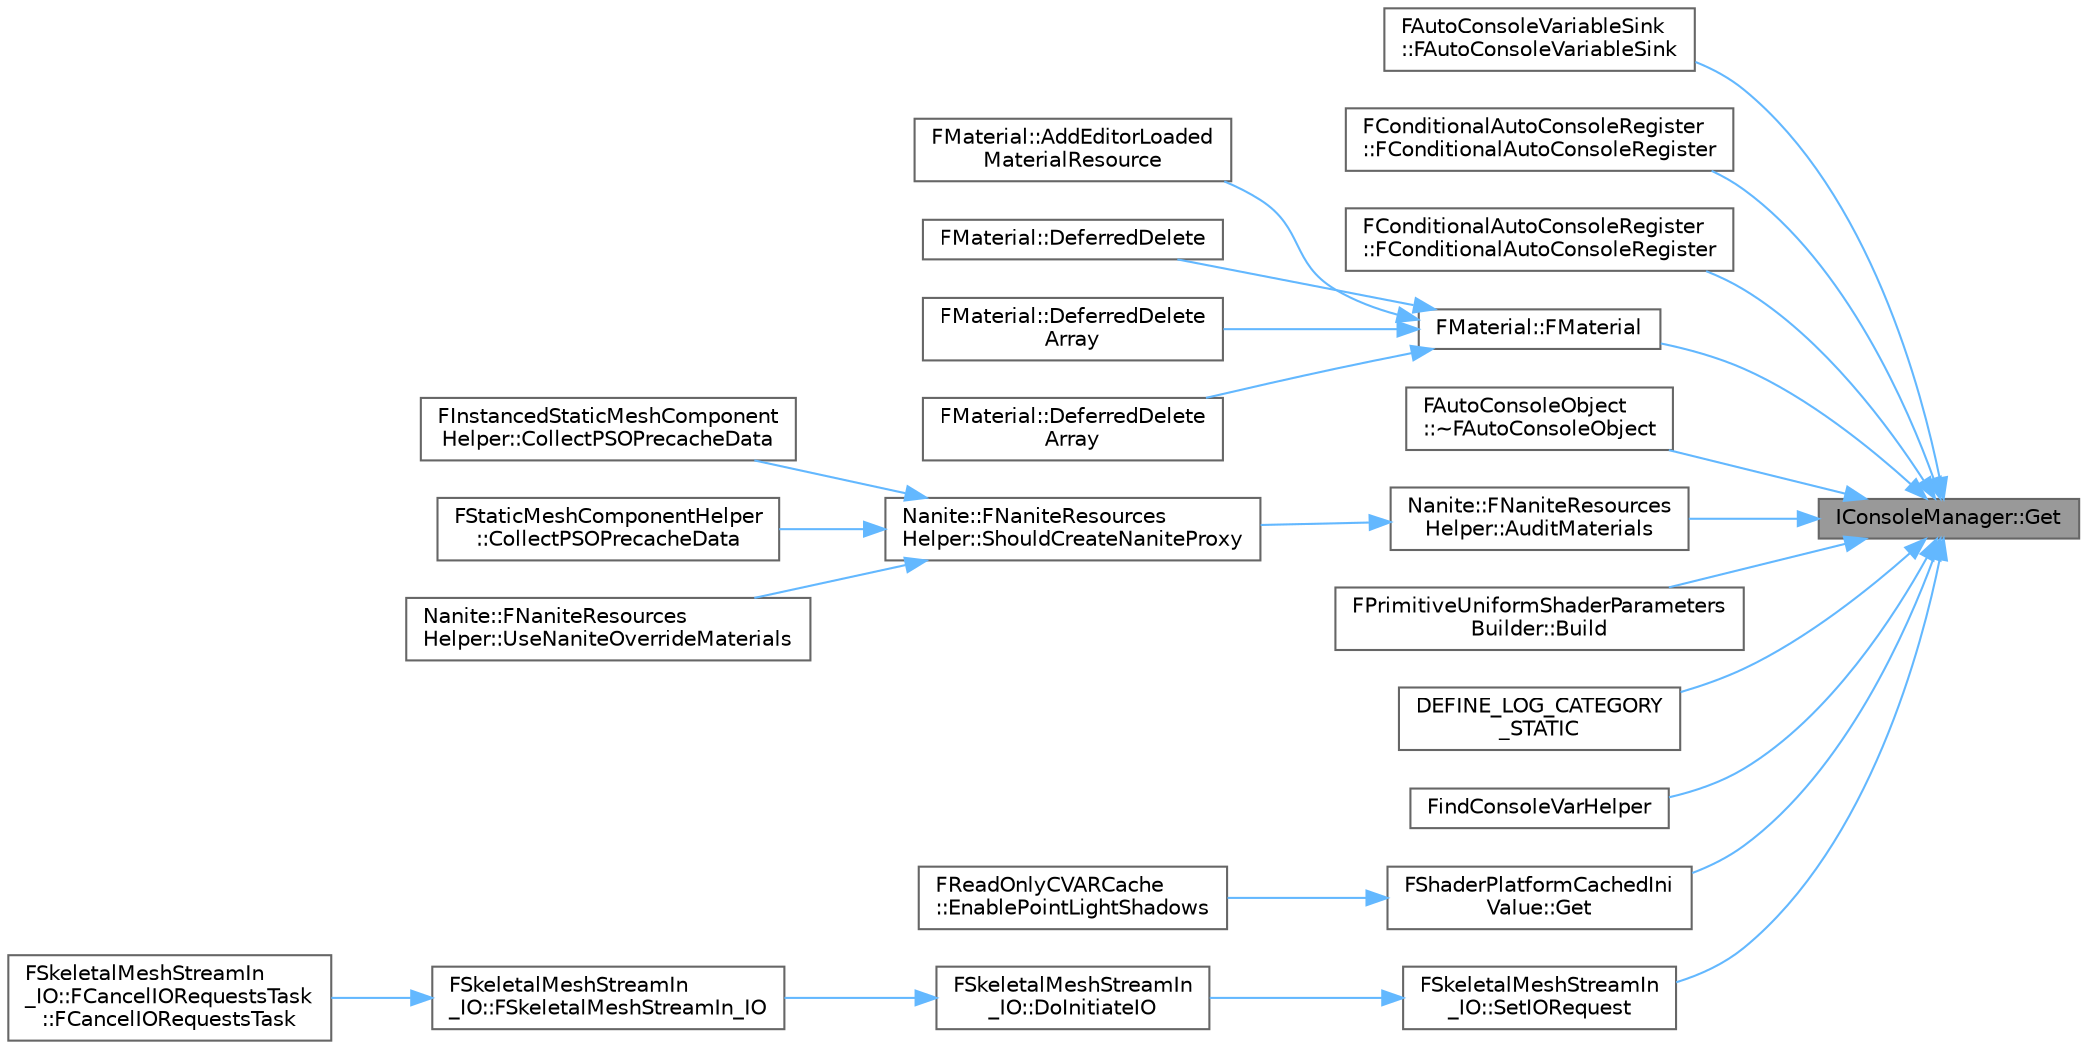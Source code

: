 digraph "IConsoleManager::Get"
{
 // INTERACTIVE_SVG=YES
 // LATEX_PDF_SIZE
  bgcolor="transparent";
  edge [fontname=Helvetica,fontsize=10,labelfontname=Helvetica,labelfontsize=10];
  node [fontname=Helvetica,fontsize=10,shape=box,height=0.2,width=0.4];
  rankdir="RL";
  Node1 [id="Node000001",label="IConsoleManager::Get",height=0.2,width=0.4,color="gray40", fillcolor="grey60", style="filled", fontcolor="black",tooltip="Returns the singleton for the console manager."];
  Node1 -> Node2 [id="edge1_Node000001_Node000002",dir="back",color="steelblue1",style="solid",tooltip=" "];
  Node2 [id="Node000002",label="FAutoConsoleVariableSink\l::FAutoConsoleVariableSink",height=0.2,width=0.4,color="grey40", fillcolor="white", style="filled",URL="$db/d58/classFAutoConsoleVariableSink.html#a8c1fd1b13d940dbf00cf5a5b37bcb15e",tooltip="Constructor, saves the argument for future removal from the console variable system."];
  Node1 -> Node3 [id="edge2_Node000001_Node000003",dir="back",color="steelblue1",style="solid",tooltip=" "];
  Node3 [id="Node000003",label="FConditionalAutoConsoleRegister\l::FConditionalAutoConsoleRegister",height=0.2,width=0.4,color="grey40", fillcolor="white", style="filled",URL="$df/d26/structFConditionalAutoConsoleRegister.html#a97a362acd80e6c53ef59de189a473ee9",tooltip=" "];
  Node1 -> Node4 [id="edge3_Node000001_Node000004",dir="back",color="steelblue1",style="solid",tooltip=" "];
  Node4 [id="Node000004",label="FConditionalAutoConsoleRegister\l::FConditionalAutoConsoleRegister",height=0.2,width=0.4,color="grey40", fillcolor="white", style="filled",URL="$df/d26/structFConditionalAutoConsoleRegister.html#aa0ca0ee00a61785469c0681670687b28",tooltip=" "];
  Node1 -> Node5 [id="edge4_Node000001_Node000005",dir="back",color="steelblue1",style="solid",tooltip=" "];
  Node5 [id="Node000005",label="FMaterial::FMaterial",height=0.2,width=0.4,color="grey40", fillcolor="white", style="filled",URL="$db/d78/classFMaterial.html#af1c9f1bca8138961c9fc2f794ce160cc",tooltip="Minimal initialization constructor."];
  Node5 -> Node6 [id="edge5_Node000005_Node000006",dir="back",color="steelblue1",style="solid",tooltip=" "];
  Node6 [id="Node000006",label="FMaterial::AddEditorLoaded\lMaterialResource",height=0.2,width=0.4,color="grey40", fillcolor="white", style="filled",URL="$db/d78/classFMaterial.html#a29e2ee9a27623c6dd7e5668fb8163de3",tooltip="Adds an FMaterial to the global list."];
  Node5 -> Node7 [id="edge6_Node000005_Node000007",dir="back",color="steelblue1",style="solid",tooltip=" "];
  Node7 [id="Node000007",label="FMaterial::DeferredDelete",height=0.2,width=0.4,color="grey40", fillcolor="white", style="filled",URL="$db/d78/classFMaterial.html#ad3e2b477b5b9804a47177ec19b494733",tooltip=" "];
  Node5 -> Node8 [id="edge7_Node000005_Node000008",dir="back",color="steelblue1",style="solid",tooltip=" "];
  Node8 [id="Node000008",label="FMaterial::DeferredDelete\lArray",height=0.2,width=0.4,color="grey40", fillcolor="white", style="filled",URL="$db/d78/classFMaterial.html#aedf4668bb2d6d34af854511c1c693d57",tooltip=" "];
  Node5 -> Node9 [id="edge8_Node000005_Node000009",dir="back",color="steelblue1",style="solid",tooltip=" "];
  Node9 [id="Node000009",label="FMaterial::DeferredDelete\lArray",height=0.2,width=0.4,color="grey40", fillcolor="white", style="filled",URL="$db/d78/classFMaterial.html#aa4af1c664b79253a03638e9081f8233b",tooltip=" "];
  Node1 -> Node10 [id="edge9_Node000001_Node000010",dir="back",color="steelblue1",style="solid",tooltip=" "];
  Node10 [id="Node000010",label="FAutoConsoleObject\l::~FAutoConsoleObject",height=0.2,width=0.4,color="grey40", fillcolor="white", style="filled",URL="$dd/d5e/classFAutoConsoleObject.html#a2588fcf8a6f34fee1948e51fc5d2fd85",tooltip="Destructor, removes the console object."];
  Node1 -> Node11 [id="edge10_Node000001_Node000011",dir="back",color="steelblue1",style="solid",tooltip=" "];
  Node11 [id="Node000011",label="Nanite::FNaniteResources\lHelper::AuditMaterials",height=0.2,width=0.4,color="grey40", fillcolor="white", style="filled",URL="$d3/d5c/classNanite_1_1FNaniteResourcesHelper.html#a5390dc92ad400c7202441b2506f0a5a9",tooltip=" "];
  Node11 -> Node12 [id="edge11_Node000011_Node000012",dir="back",color="steelblue1",style="solid",tooltip=" "];
  Node12 [id="Node000012",label="Nanite::FNaniteResources\lHelper::ShouldCreateNaniteProxy",height=0.2,width=0.4,color="grey40", fillcolor="white", style="filled",URL="$d3/d5c/classNanite_1_1FNaniteResourcesHelper.html#a8263757f5c75410896d13d161dc3c5e2",tooltip=" "];
  Node12 -> Node13 [id="edge12_Node000012_Node000013",dir="back",color="steelblue1",style="solid",tooltip=" "];
  Node13 [id="Node000013",label="FInstancedStaticMeshComponent\lHelper::CollectPSOPrecacheData",height=0.2,width=0.4,color="grey40", fillcolor="white", style="filled",URL="$df/d11/classFInstancedStaticMeshComponentHelper.html#aca1997d72d513449718e1588097190de",tooltip=" "];
  Node12 -> Node14 [id="edge13_Node000012_Node000014",dir="back",color="steelblue1",style="solid",tooltip=" "];
  Node14 [id="Node000014",label="FStaticMeshComponentHelper\l::CollectPSOPrecacheData",height=0.2,width=0.4,color="grey40", fillcolor="white", style="filled",URL="$dd/d61/classFStaticMeshComponentHelper.html#a82872487b143f62f9b6841aacf73a2dc",tooltip=" "];
  Node12 -> Node15 [id="edge14_Node000012_Node000015",dir="back",color="steelblue1",style="solid",tooltip=" "];
  Node15 [id="Node000015",label="Nanite::FNaniteResources\lHelper::UseNaniteOverrideMaterials",height=0.2,width=0.4,color="grey40", fillcolor="white", style="filled",URL="$d3/d5c/classNanite_1_1FNaniteResourcesHelper.html#a1b2474227ba98e80befe8c2268a797f9",tooltip=" "];
  Node1 -> Node16 [id="edge15_Node000001_Node000016",dir="back",color="steelblue1",style="solid",tooltip=" "];
  Node16 [id="Node000016",label="FPrimitiveUniformShaderParameters\lBuilder::Build",height=0.2,width=0.4,color="grey40", fillcolor="white", style="filled",URL="$d3/dc5/structFPrimitiveUniformShaderParametersBuilder.html#a2f91a70b5817548444ed0d148e767c66",tooltip=" "];
  Node1 -> Node17 [id="edge16_Node000001_Node000017",dir="back",color="steelblue1",style="solid",tooltip=" "];
  Node17 [id="Node000017",label="DEFINE_LOG_CATEGORY\l_STATIC",height=0.2,width=0.4,color="grey40", fillcolor="white", style="filled",URL="$dc/de5/AndroidWindowUtils_8h.html#a51557b88e968e7680f97a1975639a3fe",tooltip=" "];
  Node1 -> Node18 [id="edge17_Node000001_Node000018",dir="back",color="steelblue1",style="solid",tooltip=" "];
  Node18 [id="Node000018",label="FindConsoleVarHelper",height=0.2,width=0.4,color="grey40", fillcolor="white", style="filled",URL="$d2/d65/NetworkPredictionCVars_8h.html#ae4abbabda4839ec70bbd8ccdcd7a6dec",tooltip=" "];
  Node1 -> Node19 [id="edge18_Node000001_Node000019",dir="back",color="steelblue1",style="solid",tooltip=" "];
  Node19 [id="Node000019",label="FShaderPlatformCachedIni\lValue::Get",height=0.2,width=0.4,color="grey40", fillcolor="white", style="filled",URL="$df/db6/structFShaderPlatformCachedIniValue.html#a40e46638ca3c72e0b4533f2943b82f54",tooltip=" "];
  Node19 -> Node20 [id="edge19_Node000019_Node000020",dir="back",color="steelblue1",style="solid",tooltip=" "];
  Node20 [id="Node000020",label="FReadOnlyCVARCache\l::EnablePointLightShadows",height=0.2,width=0.4,color="grey40", fillcolor="white", style="filled",URL="$db/d33/structFReadOnlyCVARCache.html#afe8cb69c101dd4e989e75f9e8a7041a9",tooltip=" "];
  Node1 -> Node21 [id="edge20_Node000001_Node000021",dir="back",color="steelblue1",style="solid",tooltip=" "];
  Node21 [id="Node000021",label="FSkeletalMeshStreamIn\l_IO::SetIORequest",height=0.2,width=0.4,color="grey40", fillcolor="white", style="filled",URL="$d3/d9e/classFSkeletalMeshStreamIn__IO.html#a17d88077014cdfb3e0420865f2c0b256",tooltip="Create a new async IO request to read in LOD data."];
  Node21 -> Node22 [id="edge21_Node000021_Node000022",dir="back",color="steelblue1",style="solid",tooltip=" "];
  Node22 [id="Node000022",label="FSkeletalMeshStreamIn\l_IO::DoInitiateIO",height=0.2,width=0.4,color="grey40", fillcolor="white", style="filled",URL="$d3/d9e/classFSkeletalMeshStreamIn__IO.html#a564fa1e1f02f67f9d6c988f2ad95620a",tooltip=" "];
  Node22 -> Node23 [id="edge22_Node000022_Node000023",dir="back",color="steelblue1",style="solid",tooltip=" "];
  Node23 [id="Node000023",label="FSkeletalMeshStreamIn\l_IO::FSkeletalMeshStreamIn_IO",height=0.2,width=0.4,color="grey40", fillcolor="white", style="filled",URL="$d3/d9e/classFSkeletalMeshStreamIn__IO.html#ab65e0c785faceced6fca0ed663031e54",tooltip=" "];
  Node23 -> Node24 [id="edge23_Node000023_Node000024",dir="back",color="steelblue1",style="solid",tooltip=" "];
  Node24 [id="Node000024",label="FSkeletalMeshStreamIn\l_IO::FCancelIORequestsTask\l::FCancelIORequestsTask",height=0.2,width=0.4,color="grey40", fillcolor="white", style="filled",URL="$d1/dc2/classFSkeletalMeshStreamIn__IO_1_1FCancelIORequestsTask.html#a475ad53152ef5d73e9bda8b2d6a0d852",tooltip=" "];
}
